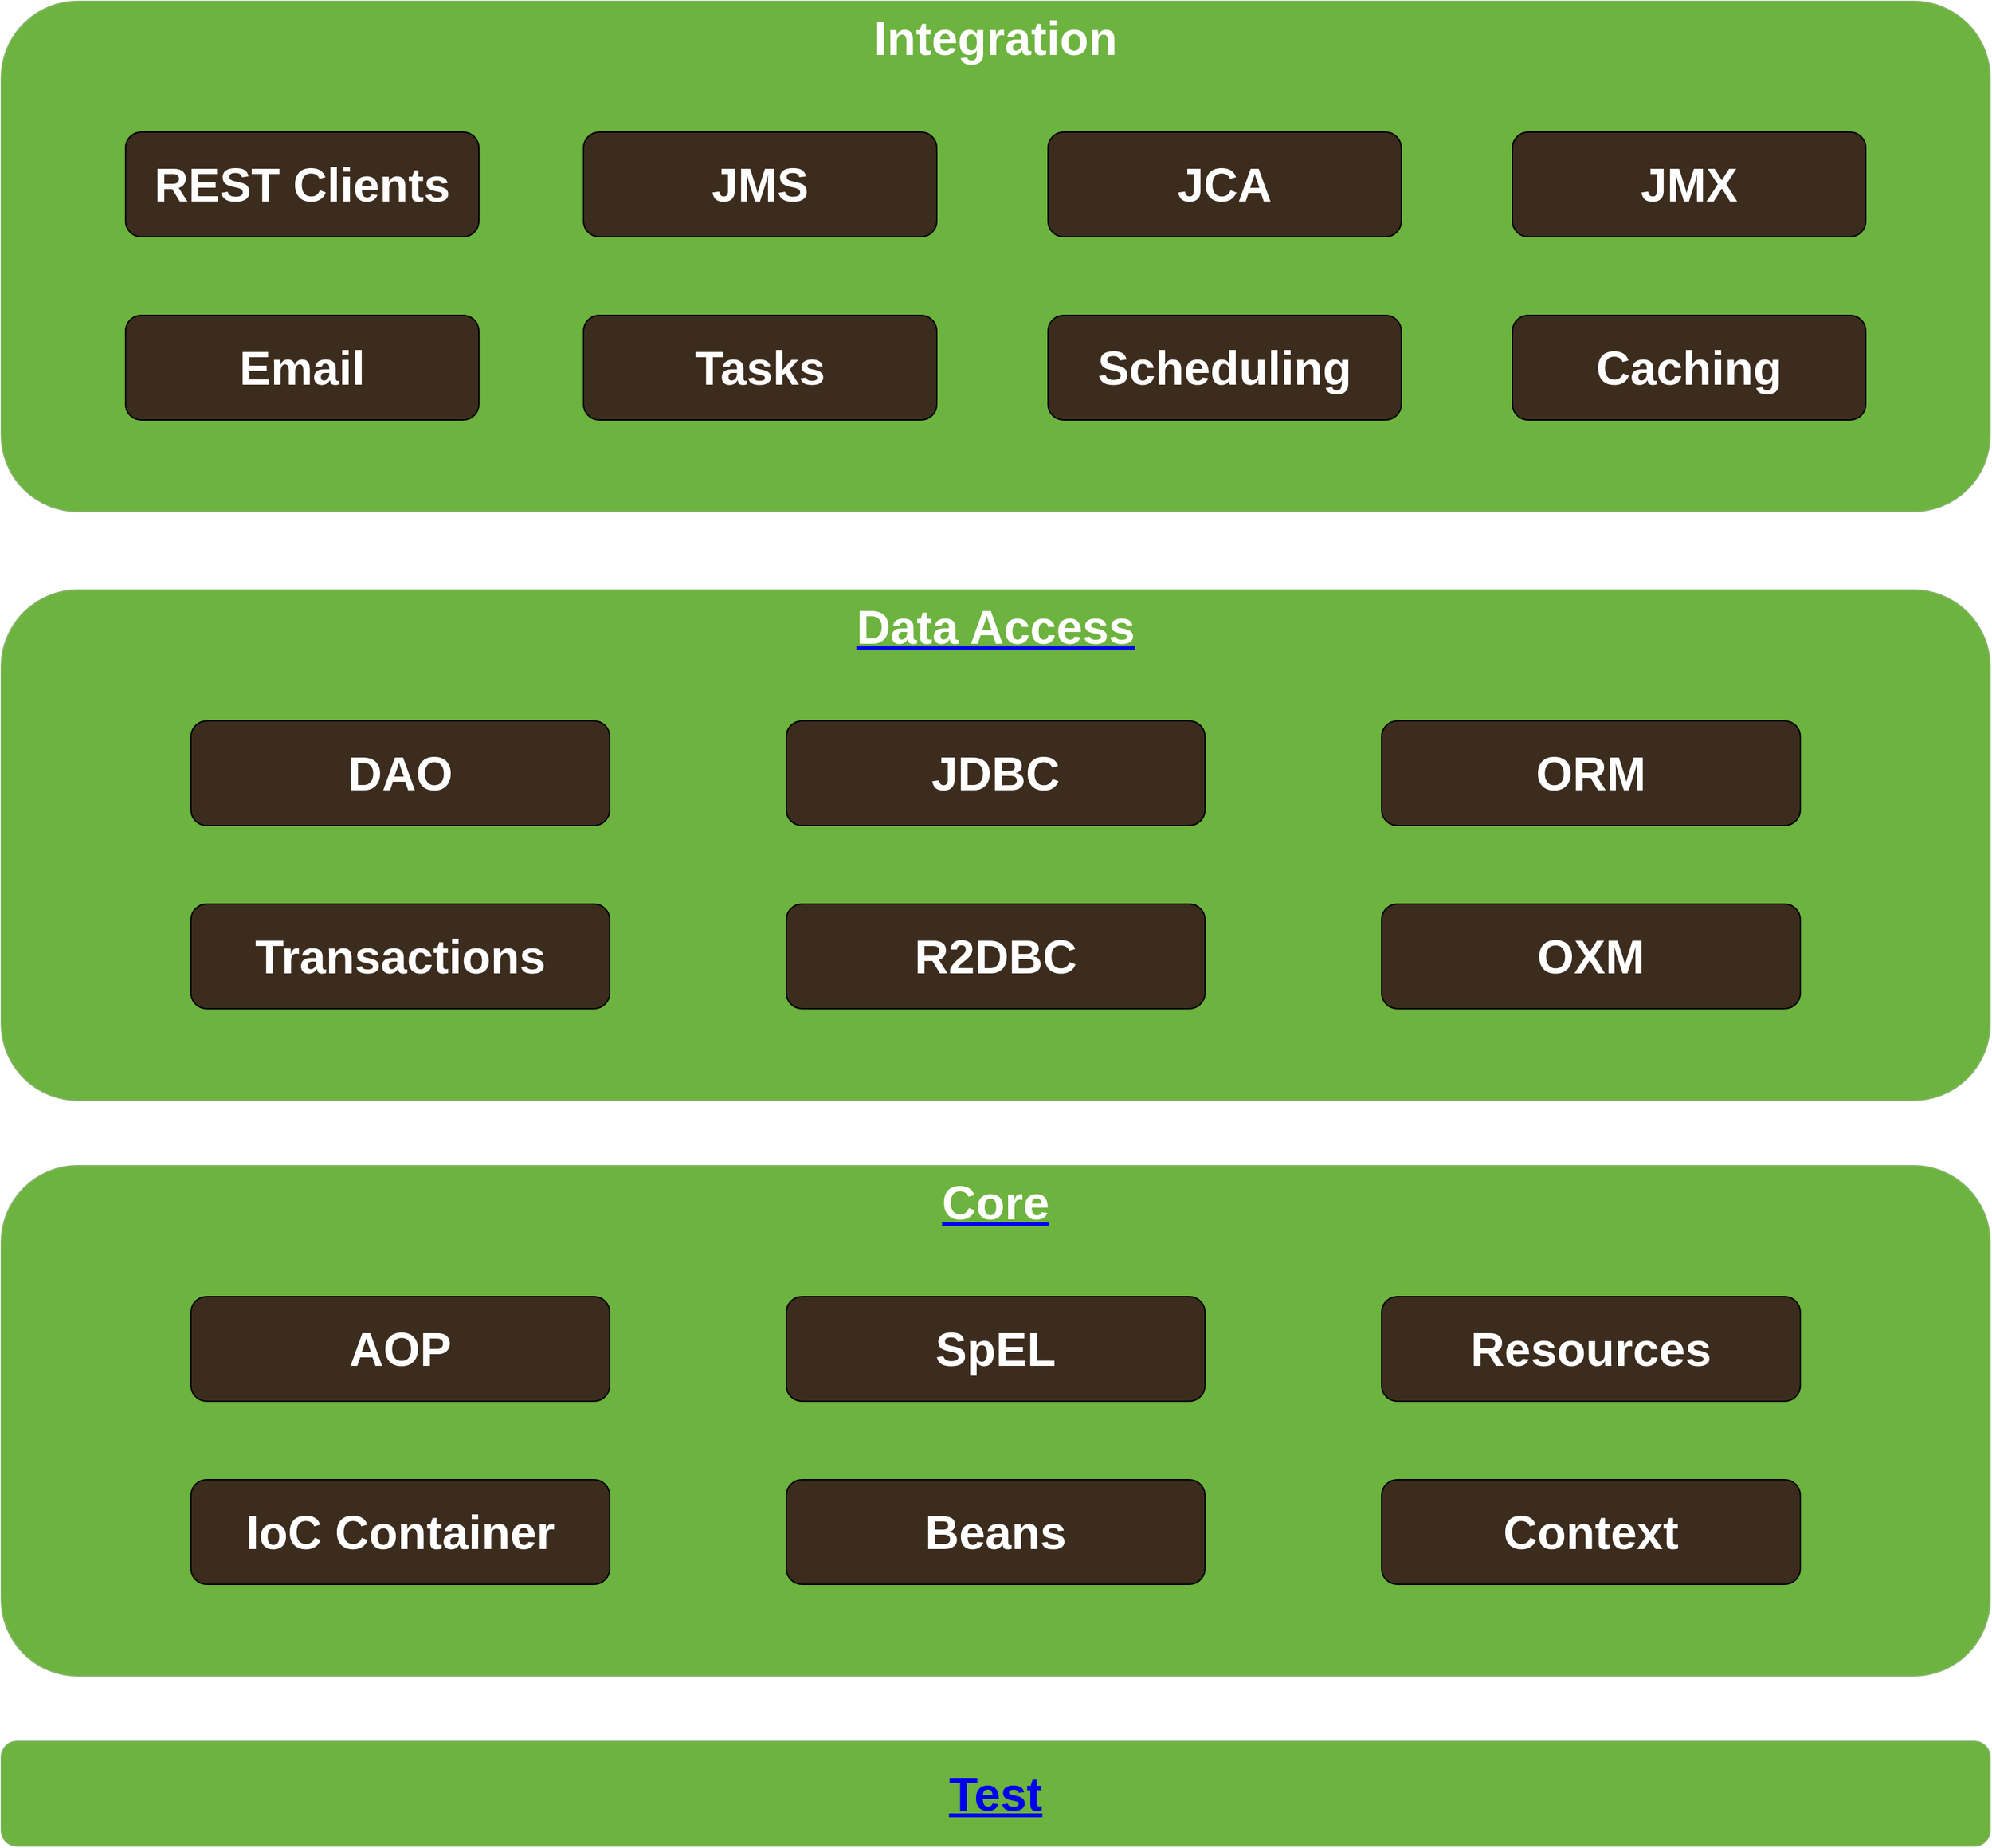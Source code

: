 <mxfile version="21.2.1" type="github">
  <diagram name="第 1 页" id="repFLWmjBwJRGONjf5oo">
    <mxGraphModel dx="4097" dy="2160" grid="1" gridSize="10" guides="1" tooltips="1" connect="1" arrows="1" fold="1" page="1" pageScale="1" pageWidth="2400" pageHeight="2400" math="0" shadow="0">
      <root>
        <mxCell id="0" />
        <mxCell id="1" parent="0" />
        <mxCell id="e1xwsnNvmd4xdGKGaj8r-1" value="&lt;font color=&quot;#ffffff&quot; style=&quot;font-size: 36px;&quot;&gt;&lt;a style=&quot;&quot; href=&quot;https://docs.spring.io/spring-framework/docs/6.1.x-SNAPSHOT/reference/html/testing.html&quot;&gt;Test&lt;/a&gt;&lt;/font&gt;" style="rounded=1;whiteSpace=wrap;html=1;fontStyle=1;fillColor=#6db33f;strokeColor=#82b366;" vertex="1" parent="1">
          <mxGeometry x="480" y="2160" width="1520" height="80" as="geometry" />
        </mxCell>
        <mxCell id="e1xwsnNvmd4xdGKGaj8r-2" value="&lt;span style=&quot;font-size: 36px;&quot;&gt;&lt;a href=&quot;https://docs.spring.io/spring-framework/docs/6.1.x-SNAPSHOT/reference/html/core.html#spring-core&quot;&gt;&lt;font color=&quot;#ffffff&quot;&gt;Core&lt;/font&gt;&lt;/a&gt;&lt;/span&gt;" style="rounded=1;whiteSpace=wrap;html=1;fontStyle=1;fillColor=#6db33f;strokeColor=#82b366;glass=0;shadow=0;verticalAlign=top;" vertex="1" parent="1">
          <mxGeometry x="480" y="1720" width="1520" height="390" as="geometry" />
        </mxCell>
        <mxCell id="e1xwsnNvmd4xdGKGaj8r-3" value="&lt;font color=&quot;#ffffff&quot; style=&quot;font-size: 36px;&quot;&gt;IoC Container&lt;/font&gt;" style="rounded=1;whiteSpace=wrap;html=1;fillColor=#3c2c1e;fontStyle=1;movable=1;resizable=1;rotatable=1;deletable=1;editable=1;locked=0;connectable=1;" vertex="1" parent="1">
          <mxGeometry x="625" y="1960" width="320" height="80" as="geometry" />
        </mxCell>
        <mxCell id="e1xwsnNvmd4xdGKGaj8r-4" value="&lt;font color=&quot;#ffffff&quot; style=&quot;font-size: 36px;&quot;&gt;Beans&lt;br&gt;&lt;/font&gt;" style="rounded=1;whiteSpace=wrap;html=1;fillColor=#3c2c1e;fontStyle=1;movable=1;resizable=1;rotatable=1;deletable=1;editable=1;locked=0;connectable=1;" vertex="1" parent="1">
          <mxGeometry x="1080" y="1960" width="320" height="80" as="geometry" />
        </mxCell>
        <mxCell id="e1xwsnNvmd4xdGKGaj8r-5" value="&lt;font color=&quot;#ffffff&quot; style=&quot;font-size: 36px;&quot;&gt;Context&lt;br&gt;&lt;/font&gt;" style="rounded=1;whiteSpace=wrap;html=1;fillColor=#3c2c1e;fontStyle=1;movable=1;resizable=1;rotatable=1;deletable=1;editable=1;locked=0;connectable=1;" vertex="1" parent="1">
          <mxGeometry x="1535" y="1960" width="320" height="80" as="geometry" />
        </mxCell>
        <mxCell id="e1xwsnNvmd4xdGKGaj8r-6" value="&lt;font color=&quot;#ffffff&quot; style=&quot;font-size: 36px;&quot;&gt;Resources&lt;br&gt;&lt;/font&gt;" style="rounded=1;whiteSpace=wrap;html=1;fillColor=#3c2c1e;fontStyle=1;movable=1;resizable=1;rotatable=1;deletable=1;editable=1;locked=0;connectable=1;" vertex="1" parent="1">
          <mxGeometry x="1535" y="1820" width="320" height="80" as="geometry" />
        </mxCell>
        <mxCell id="e1xwsnNvmd4xdGKGaj8r-7" value="&lt;font color=&quot;#ffffff&quot; style=&quot;font-size: 36px;&quot;&gt;AOP&lt;/font&gt;" style="rounded=1;whiteSpace=wrap;html=1;fillColor=#3c2c1e;fontStyle=1;movable=1;resizable=1;rotatable=1;deletable=1;editable=1;locked=0;connectable=1;" vertex="1" parent="1">
          <mxGeometry x="625" y="1820" width="320" height="80" as="geometry" />
        </mxCell>
        <mxCell id="e1xwsnNvmd4xdGKGaj8r-8" value="&lt;font color=&quot;#ffffff&quot; style=&quot;font-size: 36px;&quot;&gt;SpEL&lt;/font&gt;" style="rounded=1;whiteSpace=wrap;html=1;fillColor=#3c2c1e;fontStyle=1;movable=1;resizable=1;rotatable=1;deletable=1;editable=1;locked=0;connectable=1;" vertex="1" parent="1">
          <mxGeometry x="1080" y="1820" width="320" height="80" as="geometry" />
        </mxCell>
        <mxCell id="e1xwsnNvmd4xdGKGaj8r-9" value="&lt;span style=&quot;font-size: 36px;&quot;&gt;&lt;a href=&quot;https://docs.spring.io/spring-framework/docs/6.1.x-SNAPSHOT/reference/html/data-access.html&quot;&gt;&lt;font color=&quot;#ffffff&quot;&gt;Data Access&lt;/font&gt;&lt;/a&gt;&lt;/span&gt;" style="rounded=1;whiteSpace=wrap;html=1;fontStyle=1;fillColor=#6db33f;strokeColor=#82b366;glass=0;shadow=0;verticalAlign=top;" vertex="1" parent="1">
          <mxGeometry x="480" y="1280" width="1520" height="390" as="geometry" />
        </mxCell>
        <mxCell id="e1xwsnNvmd4xdGKGaj8r-10" value="&lt;font color=&quot;#ffffff&quot; style=&quot;font-size: 36px;&quot;&gt;Transactions&lt;/font&gt;" style="rounded=1;whiteSpace=wrap;html=1;fillColor=#3c2c1e;fontStyle=1;movable=1;resizable=1;rotatable=1;deletable=1;editable=1;locked=0;connectable=1;" vertex="1" parent="1">
          <mxGeometry x="625" y="1520" width="320" height="80" as="geometry" />
        </mxCell>
        <mxCell id="e1xwsnNvmd4xdGKGaj8r-11" value="&lt;font color=&quot;#ffffff&quot; style=&quot;font-size: 36px;&quot;&gt;R2DBC&lt;br&gt;&lt;/font&gt;" style="rounded=1;whiteSpace=wrap;html=1;fillColor=#3c2c1e;fontStyle=1;movable=1;resizable=1;rotatable=1;deletable=1;editable=1;locked=0;connectable=1;" vertex="1" parent="1">
          <mxGeometry x="1080" y="1520" width="320" height="80" as="geometry" />
        </mxCell>
        <mxCell id="e1xwsnNvmd4xdGKGaj8r-12" value="&lt;font color=&quot;#ffffff&quot; style=&quot;font-size: 36px;&quot;&gt;OXM&lt;br&gt;&lt;/font&gt;" style="rounded=1;whiteSpace=wrap;html=1;fillColor=#3c2c1e;fontStyle=1;movable=1;resizable=1;rotatable=1;deletable=1;editable=1;locked=0;connectable=1;" vertex="1" parent="1">
          <mxGeometry x="1535" y="1520" width="320" height="80" as="geometry" />
        </mxCell>
        <mxCell id="e1xwsnNvmd4xdGKGaj8r-13" value="&lt;font color=&quot;#ffffff&quot; style=&quot;font-size: 36px;&quot;&gt;ORM&lt;br&gt;&lt;/font&gt;" style="rounded=1;whiteSpace=wrap;html=1;fillColor=#3c2c1e;fontStyle=1;movable=1;resizable=1;rotatable=1;deletable=1;editable=1;locked=0;connectable=1;" vertex="1" parent="1">
          <mxGeometry x="1535" y="1380" width="320" height="80" as="geometry" />
        </mxCell>
        <mxCell id="e1xwsnNvmd4xdGKGaj8r-14" value="&lt;font color=&quot;#ffffff&quot; style=&quot;font-size: 36px;&quot;&gt;DAO&lt;/font&gt;" style="rounded=1;whiteSpace=wrap;html=1;fillColor=#3c2c1e;fontStyle=1;movable=1;resizable=1;rotatable=1;deletable=1;editable=1;locked=0;connectable=1;" vertex="1" parent="1">
          <mxGeometry x="625" y="1380" width="320" height="80" as="geometry" />
        </mxCell>
        <mxCell id="e1xwsnNvmd4xdGKGaj8r-15" value="&lt;font color=&quot;#ffffff&quot; style=&quot;font-size: 36px;&quot;&gt;JDBC&lt;/font&gt;" style="rounded=1;whiteSpace=wrap;html=1;fillColor=#3c2c1e;fontStyle=1;movable=1;resizable=1;rotatable=1;deletable=1;editable=1;locked=0;connectable=1;" vertex="1" parent="1">
          <mxGeometry x="1080" y="1380" width="320" height="80" as="geometry" />
        </mxCell>
        <mxCell id="e1xwsnNvmd4xdGKGaj8r-16" value="&lt;font color=&quot;#ffffff&quot;&gt;&lt;span style=&quot;font-size: 36px;&quot;&gt;Integration&lt;/span&gt;&lt;/font&gt;" style="rounded=1;whiteSpace=wrap;html=1;fontStyle=1;fillColor=#6db33f;strokeColor=#82b366;glass=0;shadow=0;verticalAlign=top;" vertex="1" parent="1">
          <mxGeometry x="480" y="830" width="1520" height="390" as="geometry" />
        </mxCell>
        <mxCell id="e1xwsnNvmd4xdGKGaj8r-18" value="&lt;font color=&quot;#ffffff&quot; style=&quot;font-size: 36px;&quot;&gt;JMS&lt;br&gt;&lt;/font&gt;" style="rounded=1;whiteSpace=wrap;html=1;fillColor=#3c2c1e;fontStyle=1;movable=1;resizable=1;rotatable=1;deletable=1;editable=1;locked=0;connectable=1;" vertex="1" parent="1">
          <mxGeometry x="925" y="930" width="270" height="80" as="geometry" />
        </mxCell>
        <mxCell id="e1xwsnNvmd4xdGKGaj8r-22" value="&lt;font color=&quot;#ffffff&quot; style=&quot;font-size: 36px;&quot;&gt;JCA&lt;/font&gt;" style="rounded=1;whiteSpace=wrap;html=1;fillColor=#3c2c1e;fontStyle=1;movable=1;resizable=1;rotatable=1;deletable=1;editable=1;locked=0;connectable=1;" vertex="1" parent="1">
          <mxGeometry x="1280" y="930" width="270" height="80" as="geometry" />
        </mxCell>
        <mxCell id="e1xwsnNvmd4xdGKGaj8r-23" value="&lt;font color=&quot;#ffffff&quot; style=&quot;font-size: 36px;&quot;&gt;REST Clients&lt;/font&gt;" style="rounded=1;whiteSpace=wrap;html=1;fillColor=#3c2c1e;fontStyle=1;movable=1;resizable=1;rotatable=1;deletable=1;editable=1;locked=0;connectable=1;" vertex="1" parent="1">
          <mxGeometry x="575" y="930" width="270" height="80" as="geometry" />
        </mxCell>
        <mxCell id="e1xwsnNvmd4xdGKGaj8r-24" value="&lt;font color=&quot;#ffffff&quot; style=&quot;font-size: 36px;&quot;&gt;JMX&lt;/font&gt;" style="rounded=1;whiteSpace=wrap;html=1;fillColor=#3c2c1e;fontStyle=1;movable=1;resizable=1;rotatable=1;deletable=1;editable=1;locked=0;connectable=1;" vertex="1" parent="1">
          <mxGeometry x="1635" y="930" width="270" height="80" as="geometry" />
        </mxCell>
        <mxCell id="e1xwsnNvmd4xdGKGaj8r-25" value="&lt;font color=&quot;#ffffff&quot; style=&quot;font-size: 36px;&quot;&gt;Tasks&lt;br&gt;&lt;/font&gt;" style="rounded=1;whiteSpace=wrap;html=1;fillColor=#3c2c1e;fontStyle=1;movable=1;resizable=1;rotatable=1;deletable=1;editable=1;locked=0;connectable=1;" vertex="1" parent="1">
          <mxGeometry x="925" y="1070" width="270" height="80" as="geometry" />
        </mxCell>
        <mxCell id="e1xwsnNvmd4xdGKGaj8r-26" value="&lt;font color=&quot;#ffffff&quot; style=&quot;font-size: 36px;&quot;&gt;Scheduling&lt;/font&gt;" style="rounded=1;whiteSpace=wrap;html=1;fillColor=#3c2c1e;fontStyle=1;movable=1;resizable=1;rotatable=1;deletable=1;editable=1;locked=0;connectable=1;" vertex="1" parent="1">
          <mxGeometry x="1280" y="1070" width="270" height="80" as="geometry" />
        </mxCell>
        <mxCell id="e1xwsnNvmd4xdGKGaj8r-27" value="&lt;font color=&quot;#ffffff&quot; style=&quot;font-size: 36px;&quot;&gt;Email&lt;/font&gt;" style="rounded=1;whiteSpace=wrap;html=1;fillColor=#3c2c1e;fontStyle=1;movable=1;resizable=1;rotatable=1;deletable=1;editable=1;locked=0;connectable=1;" vertex="1" parent="1">
          <mxGeometry x="575" y="1070" width="270" height="80" as="geometry" />
        </mxCell>
        <mxCell id="e1xwsnNvmd4xdGKGaj8r-28" value="&lt;font color=&quot;#ffffff&quot; style=&quot;font-size: 36px;&quot;&gt;Caching&lt;/font&gt;" style="rounded=1;whiteSpace=wrap;html=1;fillColor=#3c2c1e;fontStyle=1;movable=1;resizable=1;rotatable=1;deletable=1;editable=1;locked=0;connectable=1;" vertex="1" parent="1">
          <mxGeometry x="1635" y="1070" width="270" height="80" as="geometry" />
        </mxCell>
      </root>
    </mxGraphModel>
  </diagram>
</mxfile>
